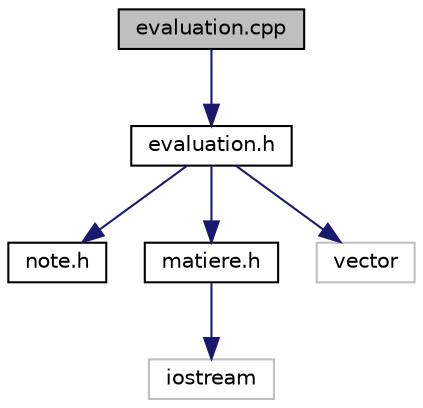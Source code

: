 digraph "evaluation.cpp"
{
  edge [fontname="Helvetica",fontsize="10",labelfontname="Helvetica",labelfontsize="10"];
  node [fontname="Helvetica",fontsize="10",shape=record];
  Node1 [label="evaluation.cpp",height=0.2,width=0.4,color="black", fillcolor="grey75", style="filled" fontcolor="black"];
  Node1 -> Node2 [color="midnightblue",fontsize="10",style="solid",fontname="Helvetica"];
  Node2 [label="evaluation.h",height=0.2,width=0.4,color="black", fillcolor="white", style="filled",URL="$evaluation_8h.html"];
  Node2 -> Node3 [color="midnightblue",fontsize="10",style="solid",fontname="Helvetica"];
  Node3 [label="note.h",height=0.2,width=0.4,color="black", fillcolor="white", style="filled",URL="$note_8h.html"];
  Node2 -> Node4 [color="midnightblue",fontsize="10",style="solid",fontname="Helvetica"];
  Node4 [label="matiere.h",height=0.2,width=0.4,color="black", fillcolor="white", style="filled",URL="$matiere_8h.html"];
  Node4 -> Node5 [color="midnightblue",fontsize="10",style="solid",fontname="Helvetica"];
  Node5 [label="iostream",height=0.2,width=0.4,color="grey75", fillcolor="white", style="filled"];
  Node2 -> Node6 [color="midnightblue",fontsize="10",style="solid",fontname="Helvetica"];
  Node6 [label="vector",height=0.2,width=0.4,color="grey75", fillcolor="white", style="filled"];
}
